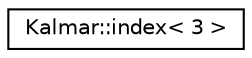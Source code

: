 digraph "Graphical Class Hierarchy"
{
  edge [fontname="Helvetica",fontsize="10",labelfontname="Helvetica",labelfontsize="10"];
  node [fontname="Helvetica",fontsize="10",shape=record];
  rankdir="LR";
  Node1 [label="Kalmar::index\< 3 \>",height=0.2,width=0.4,color="black", fillcolor="white", style="filled",URL="$classKalmar_1_1index.html"];
}
